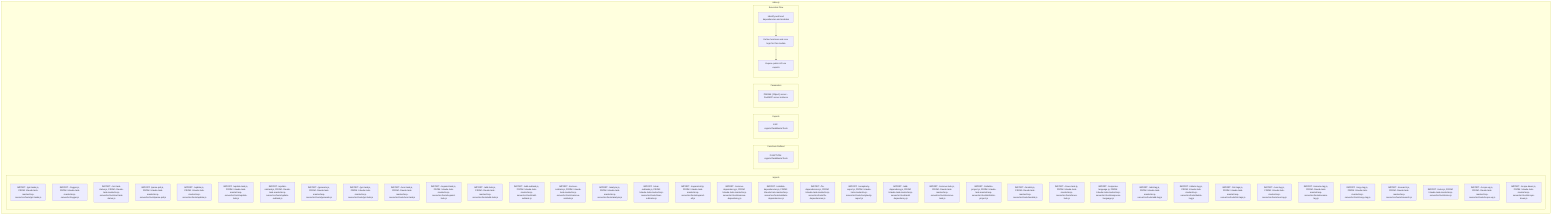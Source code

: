 flowchart TB
    subgraph Imports["Imports"]
        I1["IMPORT: ./get-tasks.js, FROM: /claude-task-master/mcp-server/src/tools/get-tasks.js"]
        I2["IMPORT: ../logger.js, FROM: /claude-task-master/mcp-server/src/logger.js"]
        I3["IMPORT: ./set-task-status.js, FROM: /claude-task-master/mcp-server/src/tools/set-task-status.js"]
        I4["IMPORT: ./parse-prd.js, FROM: /claude-task-master/mcp-server/src/tools/parse-prd.js"]
        I5["IMPORT: ./update.js, FROM: /claude-task-master/mcp-server/src/tools/update.js"]
        I6["IMPORT: ./update-task.js, FROM: /claude-task-master/mcp-server/src/tools/update-task.js"]
        I7["IMPORT: ./update-subtask.js, FROM: /claude-task-master/mcp-server/src/tools/update-subtask.js"]
        I8["IMPORT: ./generate.js, FROM: /claude-task-master/mcp-server/src/tools/generate.js"]
        I9["IMPORT: ./get-task.js, FROM: /claude-task-master/mcp-server/src/tools/get-task.js"]
        I10["IMPORT: ./next-task.js, FROM: /claude-task-master/mcp-server/src/tools/next-task.js"]
        I11["IMPORT: ./expand-task.js, FROM: /claude-task-master/mcp-server/src/tools/expand-task.js"]
        I12["IMPORT: ./add-task.js, FROM: /claude-task-master/mcp-server/src/tools/add-task.js"]
        I13["IMPORT: ./add-subtask.js, FROM: /claude-task-master/mcp-server/src/tools/add-subtask.js"]
        I14["IMPORT: ./remove-subtask.js, FROM: /claude-task-master/mcp-server/src/tools/remove-subtask.js"]
        I15["IMPORT: ./analyze.js, FROM: /claude-task-master/mcp-server/src/tools/analyze.js"]
        I16["IMPORT: ./clear-subtasks.js, FROM: /claude-task-master/mcp-server/src/tools/clear-subtasks.js"]
        I17["IMPORT: ./expand-all.js, FROM: /claude-task-master/mcp-server/src/tools/expand-all.js"]
        I18["IMPORT: ./remove-dependency.js, FROM: /claude-task-master/mcp-server/src/tools/remove-dependency.js"]
        I19["IMPORT: ./validate-dependencies.js, FROM: /claude-task-master/mcp-server/src/tools/validate-dependencies.js"]
        I20["IMPORT: ./fix-dependencies.js, FROM: /claude-task-master/mcp-server/src/tools/fix-dependencies.js"]
        I21["IMPORT: ./complexity-report.js, FROM: /claude-task-master/mcp-server/src/tools/complexity-report.js"]
        I22["IMPORT: ./add-dependency.js, FROM: /claude-task-master/mcp-server/src/tools/add-dependency.js"]
        I23["IMPORT: ./remove-task.js, FROM: /claude-task-master/mcp-server/src/tools/remove-task.js"]
        I24["IMPORT: ./initialize-project.js, FROM: /claude-task-master/mcp-server/src/tools/initialize-project.js"]
        I25["IMPORT: ./models.js, FROM: /claude-task-master/mcp-server/src/tools/models.js"]
        I26["IMPORT: ./move-task.js, FROM: /claude-task-master/mcp-server/src/tools/move-task.js"]
        I27["IMPORT: ./response-language.js, FROM: /claude-task-master/mcp-server/src/tools/response-language.js"]
        I28["IMPORT: ./add-tag.js, FROM: /claude-task-master/mcp-server/src/tools/add-tag.js"]
        I29["IMPORT: ./delete-tag.js, FROM: /claude-task-master/mcp-server/src/tools/delete-tag.js"]
        I30["IMPORT: ./list-tags.js, FROM: /claude-task-master/mcp-server/src/tools/list-tags.js"]
        I31["IMPORT: ./use-tag.js, FROM: /claude-task-master/mcp-server/src/tools/use-tag.js"]
        I32["IMPORT: ./rename-tag.js, FROM: /claude-task-master/mcp-server/src/tools/rename-tag.js"]
        I33["IMPORT: ./copy-tag.js, FROM: /claude-task-master/mcp-server/src/tools/copy-tag.js"]
        I34["IMPORT: ./research.js, FROM: /claude-task-master/mcp-server/src/tools/research.js"]
        I35["IMPORT: ./rules.js, FROM: /claude-task-master/mcp-server/src/tools/rules.js"]
        I36["IMPORT: ./scope-up.js, FROM: /claude-task-master/mcp-server/src/tools/scope-up.js"]
        I37["IMPORT: ./scope-down.js, FROM: /claude-task-master/mcp-server/src/tools/scope-down.js"]
    end
    subgraph FunctionsDefined["Functions Defined"]
        FU1["FUNCTION: registerTaskMasterTools"]
    end
    subgraph Exports["Exports"]
        E1["EXP: registerTaskMasterTools"]
    end
    subgraph Parameters["Parameters"]
        P1["PARAM: {Object} server - FastMCP server instance"]
    end
    subgraph ExecutionFlow["Execution Flow"]
        FL1["Identify and load dependencies and modules"]
        FL2["Define functions and core logic for this module"]
        FL3["Expose public API via exports"]
    end
    subgraph FileName["index.js"]
        Imports
        FunctionsDefined
        Exports
        Parameters
        ExecutionFlow
    end
    FL1 --> FL2
    FL2 --> FL3